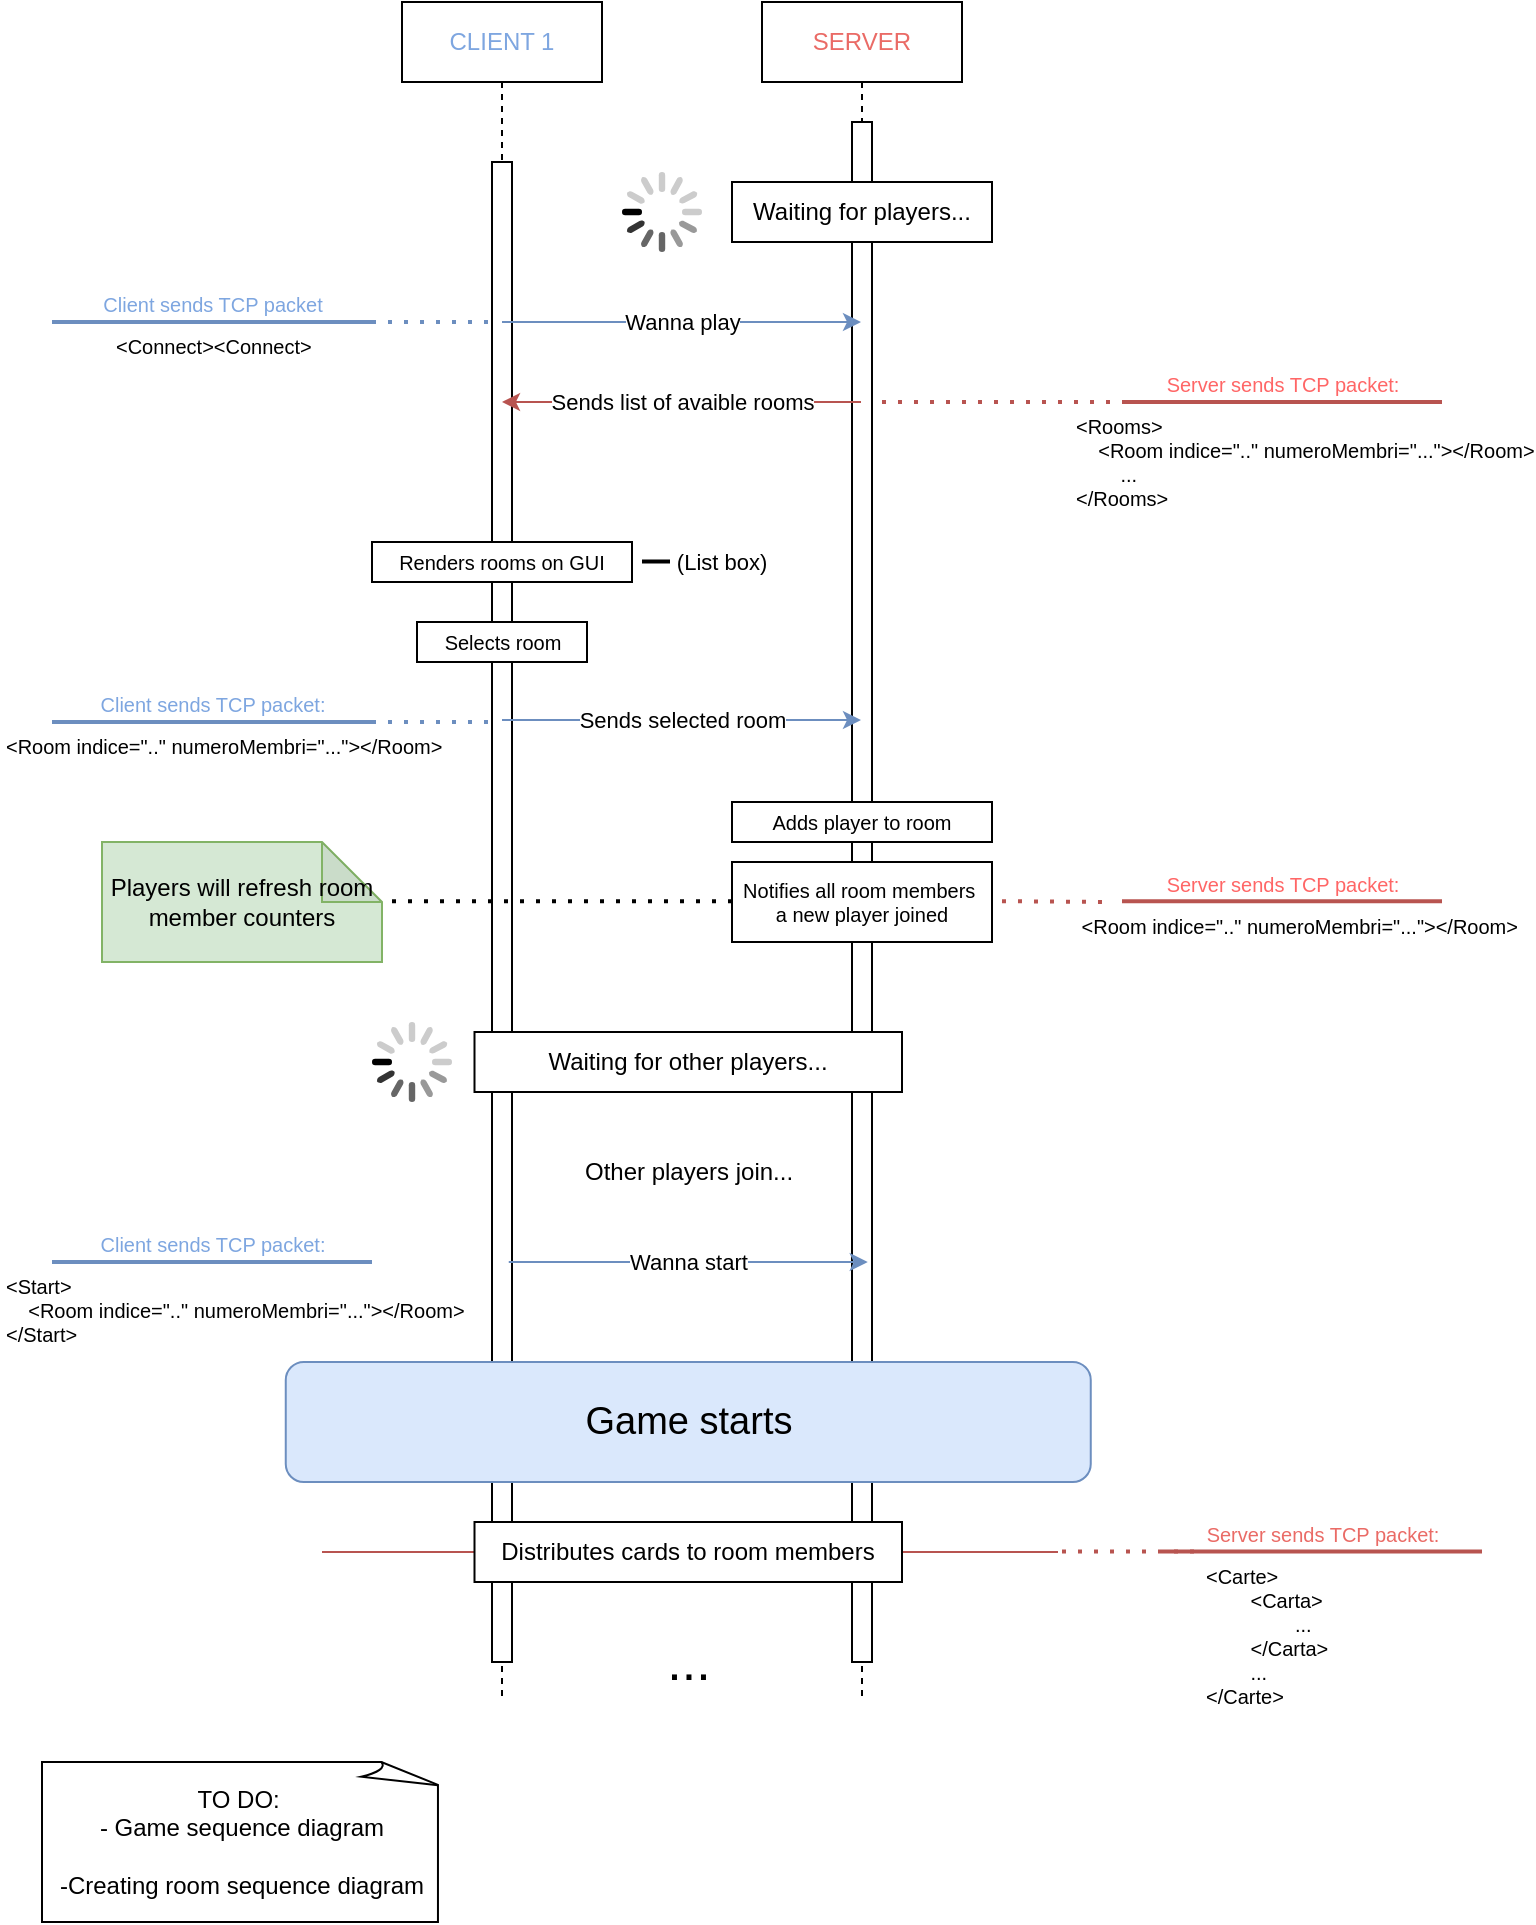 <mxfile version="22.1.2" type="github">
  <diagram name="Page-1" id="2YBvvXClWsGukQMizWep">
    <mxGraphModel dx="1050" dy="623" grid="1" gridSize="10" guides="1" tooltips="1" connect="1" arrows="1" fold="1" page="1" pageScale="1" pageWidth="850" pageHeight="1100" math="0" shadow="0">
      <root>
        <mxCell id="0" />
        <mxCell id="1" parent="0" />
        <mxCell id="g_tPpGAOfdIyaXea1qWz-1" value="&lt;font color=&quot;#7ea6e0&quot;&gt;CLIENT 1&lt;/font&gt;" style="shape=umlLifeline;perimeter=lifelinePerimeter;whiteSpace=wrap;html=1;container=0;dropTarget=0;collapsible=0;recursiveResize=0;outlineConnect=0;portConstraint=eastwest;newEdgeStyle={&quot;edgeStyle&quot;:&quot;elbowEdgeStyle&quot;,&quot;elbow&quot;:&quot;vertical&quot;,&quot;curved&quot;:0,&quot;rounded&quot;:0};" parent="1" vertex="1">
          <mxGeometry x="210" y="30" width="100" height="850" as="geometry" />
        </mxCell>
        <mxCell id="g_tPpGAOfdIyaXea1qWz-2" value="" style="html=1;points=[];perimeter=orthogonalPerimeter;outlineConnect=0;targetShapes=umlLifeline;portConstraint=eastwest;newEdgeStyle={&quot;edgeStyle&quot;:&quot;elbowEdgeStyle&quot;,&quot;elbow&quot;:&quot;vertical&quot;,&quot;curved&quot;:0,&quot;rounded&quot;:0};" parent="g_tPpGAOfdIyaXea1qWz-1" vertex="1">
          <mxGeometry x="45" y="80" width="10" height="750" as="geometry" />
        </mxCell>
        <mxCell id="g_tPpGAOfdIyaXea1qWz-3" value="&lt;font color=&quot;#ea6b66&quot;&gt;SERVER&lt;/font&gt;" style="shape=umlLifeline;perimeter=lifelinePerimeter;whiteSpace=wrap;html=1;container=0;dropTarget=0;collapsible=0;recursiveResize=0;outlineConnect=0;portConstraint=eastwest;newEdgeStyle={&quot;edgeStyle&quot;:&quot;elbowEdgeStyle&quot;,&quot;elbow&quot;:&quot;vertical&quot;,&quot;curved&quot;:0,&quot;rounded&quot;:0};" parent="1" vertex="1">
          <mxGeometry x="390" y="30" width="100" height="850" as="geometry" />
        </mxCell>
        <mxCell id="g_tPpGAOfdIyaXea1qWz-4" value="" style="html=1;points=[];perimeter=orthogonalPerimeter;outlineConnect=0;targetShapes=umlLifeline;portConstraint=eastwest;newEdgeStyle={&quot;edgeStyle&quot;:&quot;elbowEdgeStyle&quot;,&quot;elbow&quot;:&quot;vertical&quot;,&quot;curved&quot;:0,&quot;rounded&quot;:0};" parent="g_tPpGAOfdIyaXea1qWz-3" vertex="1">
          <mxGeometry x="45" y="60" width="10" height="770" as="geometry" />
        </mxCell>
        <mxCell id="g_tPpGAOfdIyaXea1qWz-5" value="Waiting for players..." style="html=1;dropTarget=0;whiteSpace=wrap;" parent="1" vertex="1">
          <mxGeometry x="375" y="120" width="130" height="30" as="geometry" />
        </mxCell>
        <mxCell id="g_tPpGAOfdIyaXea1qWz-18" value="" style="html=1;verticalLabelPosition=bottom;labelBackgroundColor=#ffffff;verticalAlign=top;shadow=0;dashed=0;strokeWidth=2;shape=mxgraph.ios7.misc.loading_circle;" parent="1" vertex="1">
          <mxGeometry x="320" y="115" width="40" height="40" as="geometry" />
        </mxCell>
        <mxCell id="g_tPpGAOfdIyaXea1qWz-20" value="&lt;font style=&quot;font-size: 19px;&quot;&gt;Game starts&lt;/font&gt;" style="rounded=1;whiteSpace=wrap;html=1;fillColor=#dae8fc;strokeColor=#6c8ebf;" parent="1" vertex="1">
          <mxGeometry x="151.88" y="710" width="402.5" height="60" as="geometry" />
        </mxCell>
        <mxCell id="g_tPpGAOfdIyaXea1qWz-21" value="&lt;font color=&quot;#ff6666&quot;&gt;Server sends TCP packet:&lt;/font&gt;" style="verticalAlign=bottom;html=1;endArrow=none;edgeStyle=none;labelBackgroundColor=none;fontSize=10;strokeWidth=2;rounded=0;fillColor=#f8cecc;strokeColor=#b85450;" parent="1" edge="1">
          <mxGeometry relative="1" as="geometry">
            <mxPoint x="570" y="230" as="sourcePoint" />
            <mxPoint x="730" y="230" as="targetPoint" />
          </mxGeometry>
        </mxCell>
        <mxCell id="g_tPpGAOfdIyaXea1qWz-22" value="&amp;lt;Rooms&amp;gt;&lt;br&gt;&lt;span style=&quot;&quot;&gt;&lt;span style=&quot;white-space: pre;&quot;&gt;&amp;nbsp;&amp;nbsp;&amp;nbsp;&amp;nbsp;&lt;/span&gt;&lt;/span&gt;&amp;lt;Room indice=&quot;..&quot; numeroMembri=&quot;...&quot;&amp;gt;&amp;lt;/Room&amp;gt;&lt;br&gt;&lt;span style=&quot;white-space: pre;&quot;&gt;&#x9;&lt;/span&gt;...&lt;br&gt;&amp;lt;/Rooms&amp;gt;" style="resizable=0;html=1;align=left;verticalAlign=top;labelBackgroundColor=none;fontSize=10;" parent="g_tPpGAOfdIyaXea1qWz-21" connectable="0" vertex="1">
          <mxGeometry x="-1" relative="1" as="geometry">
            <mxPoint x="-25" as="offset" />
          </mxGeometry>
        </mxCell>
        <mxCell id="g_tPpGAOfdIyaXea1qWz-23" value="TO DO:&amp;nbsp;&lt;br&gt;- Game sequence diagram&lt;br&gt;&lt;br&gt;-Creating room sequence diagram" style="whiteSpace=wrap;html=1;shape=mxgraph.basic.document" parent="1" vertex="1">
          <mxGeometry x="30" y="910" width="200" height="80" as="geometry" />
        </mxCell>
        <mxCell id="g_tPpGAOfdIyaXea1qWz-24" value="" style="endArrow=none;dashed=1;html=1;dashPattern=1 3;strokeWidth=2;rounded=0;fillColor=#f8cecc;strokeColor=#b85450;" parent="1" edge="1">
          <mxGeometry width="50" height="50" relative="1" as="geometry">
            <mxPoint x="450" y="230" as="sourcePoint" />
            <mxPoint x="570" y="230" as="targetPoint" />
          </mxGeometry>
        </mxCell>
        <mxCell id="g_tPpGAOfdIyaXea1qWz-25" value="&lt;font color=&quot;#ea6b66&quot;&gt;Server sends TCP packet:&lt;/font&gt;" style="verticalAlign=bottom;html=1;endArrow=none;edgeStyle=none;labelBackgroundColor=none;fontSize=10;strokeWidth=2;rounded=0;fillColor=#f8cecc;strokeColor=#b85450;" parent="1" edge="1">
          <mxGeometry relative="1" as="geometry">
            <mxPoint x="590" y="804.74" as="sourcePoint" />
            <mxPoint x="750" y="804.74" as="targetPoint" />
          </mxGeometry>
        </mxCell>
        <mxCell id="g_tPpGAOfdIyaXea1qWz-26" value="&amp;lt;Carte&amp;gt;&lt;br&gt;&lt;span style=&quot;white-space: pre;&quot;&gt;&#x9;&lt;/span&gt;&amp;lt;Carta&amp;gt;&lt;br&gt;&lt;span style=&quot;white-space: pre;&quot;&gt;&#x9;&lt;span style=&quot;white-space: pre;&quot;&gt;&#x9;&lt;/span&gt;.&lt;/span&gt;..&lt;br&gt;&lt;span style=&quot;white-space: pre;&quot;&gt;&#x9;&lt;/span&gt;&amp;lt;/Carta&amp;gt;&lt;br&gt;&lt;span style=&quot;white-space: pre;&quot;&gt;&#x9;&lt;/span&gt;...&lt;br&gt;&amp;lt;/Carte&amp;gt;" style="resizable=0;html=1;align=left;verticalAlign=top;labelBackgroundColor=none;fontSize=10;" parent="g_tPpGAOfdIyaXea1qWz-25" connectable="0" vertex="1">
          <mxGeometry x="-1" relative="1" as="geometry">
            <mxPoint x="20" as="offset" />
          </mxGeometry>
        </mxCell>
        <mxCell id="g_tPpGAOfdIyaXea1qWz-27" value="" style="endArrow=none;dashed=1;html=1;dashPattern=1 3;strokeWidth=2;rounded=0;fillColor=#f8cecc;strokeColor=#b85450;" parent="1" edge="1">
          <mxGeometry width="50" height="50" relative="1" as="geometry">
            <mxPoint x="540" y="804.74" as="sourcePoint" />
            <mxPoint x="610" y="804.74" as="targetPoint" />
          </mxGeometry>
        </mxCell>
        <mxCell id="g_tPpGAOfdIyaXea1qWz-29" value="Wanna play" style="endArrow=classic;html=1;rounded=0;fillColor=#dae8fc;strokeColor=#6c8ebf;" parent="1" edge="1">
          <mxGeometry width="50" height="50" relative="1" as="geometry">
            <mxPoint x="260" y="190" as="sourcePoint" />
            <mxPoint x="439.5" y="190" as="targetPoint" />
          </mxGeometry>
        </mxCell>
        <mxCell id="g_tPpGAOfdIyaXea1qWz-30" value="Sends list of avaible rooms" style="endArrow=classic;html=1;rounded=0;fillColor=#f8cecc;strokeColor=#b85450;" parent="1" edge="1">
          <mxGeometry width="50" height="50" relative="1" as="geometry">
            <mxPoint x="439.5" y="230" as="sourcePoint" />
            <mxPoint x="260" y="230" as="targetPoint" />
          </mxGeometry>
        </mxCell>
        <mxCell id="g_tPpGAOfdIyaXea1qWz-36" value="Renders rooms on GUI" style="html=1;dropTarget=0;whiteSpace=wrap;fontSize=10;" parent="1" vertex="1">
          <mxGeometry x="195" y="300" width="130" height="20" as="geometry" />
        </mxCell>
        <mxCell id="g_tPpGAOfdIyaXea1qWz-37" value="" style="verticalAlign=bottom;html=1;endArrow=none;edgeStyle=none;labelBackgroundColor=none;fontSize=10;strokeWidth=2;rounded=0;" parent="1" edge="1">
          <mxGeometry relative="1" as="geometry">
            <mxPoint x="380" y="309.72" as="sourcePoint" />
            <mxPoint x="330" y="309.72" as="targetPoint" />
          </mxGeometry>
        </mxCell>
        <mxCell id="g_tPpGAOfdIyaXea1qWz-40" value="&amp;nbsp;(List box)" style="edgeLabel;html=1;align=center;verticalAlign=middle;resizable=0;points=[];" parent="g_tPpGAOfdIyaXea1qWz-37" vertex="1" connectable="0">
          <mxGeometry x="0.083" y="1" relative="1" as="geometry">
            <mxPoint x="15" y="-1" as="offset" />
          </mxGeometry>
        </mxCell>
        <mxCell id="g_tPpGAOfdIyaXea1qWz-42" value="&lt;font style=&quot;font-size: 10px;&quot;&gt;Selects room&lt;/font&gt;" style="html=1;dropTarget=0;whiteSpace=wrap;" parent="1" vertex="1">
          <mxGeometry x="217.5" y="340" width="85" height="20" as="geometry" />
        </mxCell>
        <mxCell id="g_tPpGAOfdIyaXea1qWz-46" value="Sends selected room" style="endArrow=classic;html=1;rounded=0;fillColor=#dae8fc;strokeColor=#6c8ebf;" parent="1" edge="1">
          <mxGeometry width="50" height="50" relative="1" as="geometry">
            <mxPoint x="260" y="389" as="sourcePoint" />
            <mxPoint x="439.5" y="389" as="targetPoint" />
          </mxGeometry>
        </mxCell>
        <mxCell id="g_tPpGAOfdIyaXea1qWz-50" value="&lt;font&gt;Client sends TCP packet:&lt;/font&gt;" style="verticalAlign=bottom;html=1;endArrow=none;edgeStyle=none;labelBackgroundColor=none;fontSize=10;strokeWidth=2;rounded=0;fillColor=#dae8fc;strokeColor=#6c8ebf;fontColor=#7EA6E0;" parent="1" edge="1">
          <mxGeometry relative="1" as="geometry">
            <mxPoint x="35" y="390" as="sourcePoint" />
            <mxPoint x="195" y="390" as="targetPoint" />
          </mxGeometry>
        </mxCell>
        <mxCell id="g_tPpGAOfdIyaXea1qWz-51" value="&amp;lt;Room indice=&quot;..&quot; numeroMembri=&quot;...&quot;&amp;gt;&amp;lt;/Room&amp;gt;" style="resizable=0;html=1;align=left;verticalAlign=top;labelBackgroundColor=none;fontSize=10;" parent="g_tPpGAOfdIyaXea1qWz-50" connectable="0" vertex="1">
          <mxGeometry x="-1" relative="1" as="geometry">
            <mxPoint x="-25" as="offset" />
          </mxGeometry>
        </mxCell>
        <mxCell id="g_tPpGAOfdIyaXea1qWz-52" value="" style="endArrow=none;dashed=1;html=1;dashPattern=1 3;strokeWidth=2;rounded=0;fillColor=#dae8fc;strokeColor=#6c8ebf;" parent="1" edge="1">
          <mxGeometry width="50" height="50" relative="1" as="geometry">
            <mxPoint x="195" y="390" as="sourcePoint" />
            <mxPoint x="255" y="390" as="targetPoint" />
          </mxGeometry>
        </mxCell>
        <mxCell id="g_tPpGAOfdIyaXea1qWz-57" value="Adds player to room" style="html=1;dropTarget=0;whiteSpace=wrap;fontSize=10;" parent="1" vertex="1">
          <mxGeometry x="375" y="430" width="130" height="20" as="geometry" />
        </mxCell>
        <mxCell id="g_tPpGAOfdIyaXea1qWz-60" value="Waiting for other players..." style="html=1;dropTarget=0;whiteSpace=wrap;" parent="1" vertex="1">
          <mxGeometry x="246.25" y="545" width="213.75" height="30" as="geometry" />
        </mxCell>
        <mxCell id="g_tPpGAOfdIyaXea1qWz-61" value="" style="html=1;verticalLabelPosition=bottom;labelBackgroundColor=#ffffff;verticalAlign=top;shadow=0;dashed=0;strokeWidth=2;shape=mxgraph.ios7.misc.loading_circle;" parent="1" vertex="1">
          <mxGeometry x="195" y="540" width="40" height="40" as="geometry" />
        </mxCell>
        <mxCell id="g_tPpGAOfdIyaXea1qWz-63" value="Notifies all room members&amp;nbsp;&lt;br&gt;a new player joined" style="html=1;dropTarget=0;whiteSpace=wrap;fontSize=10;" parent="1" vertex="1">
          <mxGeometry x="375" y="460" width="130" height="40" as="geometry" />
        </mxCell>
        <mxCell id="g_tPpGAOfdIyaXea1qWz-66" value="&lt;font color=&quot;#ff6666&quot;&gt;Server sends TCP packet:&lt;/font&gt;" style="verticalAlign=bottom;html=1;endArrow=none;edgeStyle=none;labelBackgroundColor=none;fontSize=10;strokeWidth=2;rounded=0;fillColor=#f8cecc;strokeColor=#b85450;" parent="1" edge="1">
          <mxGeometry relative="1" as="geometry">
            <mxPoint x="570" y="479.58" as="sourcePoint" />
            <mxPoint x="730" y="479.58" as="targetPoint" />
          </mxGeometry>
        </mxCell>
        <mxCell id="g_tPpGAOfdIyaXea1qWz-67" value="&lt;span style=&quot;&quot;&gt;&lt;span style=&quot;white-space: pre;&quot;&gt;&amp;nbsp;&lt;/span&gt;&lt;/span&gt;&amp;lt;Room indice=&quot;..&quot; numeroMembri=&quot;...&quot;&amp;gt;&amp;lt;/Room&amp;gt;" style="resizable=0;html=1;align=left;verticalAlign=top;labelBackgroundColor=none;fontSize=10;" parent="g_tPpGAOfdIyaXea1qWz-66" connectable="0" vertex="1">
          <mxGeometry x="-1" relative="1" as="geometry">
            <mxPoint x="-25" as="offset" />
          </mxGeometry>
        </mxCell>
        <mxCell id="g_tPpGAOfdIyaXea1qWz-69" value="" style="endArrow=none;dashed=1;html=1;dashPattern=1 3;strokeWidth=2;rounded=0;fillColor=#f8cecc;strokeColor=#b85450;" parent="1" edge="1">
          <mxGeometry width="50" height="50" relative="1" as="geometry">
            <mxPoint x="510" y="479.58" as="sourcePoint" />
            <mxPoint x="560" y="480" as="targetPoint" />
          </mxGeometry>
        </mxCell>
        <mxCell id="g_tPpGAOfdIyaXea1qWz-81" value="" style="endArrow=none;dashed=1;html=1;dashPattern=1 3;strokeWidth=2;rounded=0;" parent="1" edge="1">
          <mxGeometry width="50" height="50" relative="1" as="geometry">
            <mxPoint x="205" y="479.58" as="sourcePoint" />
            <mxPoint x="375" y="479.58" as="targetPoint" />
          </mxGeometry>
        </mxCell>
        <mxCell id="g_tPpGAOfdIyaXea1qWz-84" value="Players will refresh room member counters" style="shape=note;whiteSpace=wrap;html=1;backgroundOutline=1;darkOpacity=0.05;fillColor=#d5e8d4;strokeColor=#82b366;" parent="1" vertex="1">
          <mxGeometry x="60" y="450" width="140" height="60" as="geometry" />
        </mxCell>
        <mxCell id="g_tPpGAOfdIyaXea1qWz-87" value="Other players join..." style="text;html=1;align=center;verticalAlign=middle;resizable=0;points=[];autosize=1;strokeColor=none;fillColor=none;" parent="1" vertex="1">
          <mxGeometry x="288.13" y="600" width="130" height="30" as="geometry" />
        </mxCell>
        <mxCell id="g_tPpGAOfdIyaXea1qWz-88" value="Wanna start" style="endArrow=classic;html=1;rounded=0;fillColor=#dae8fc;strokeColor=#6c8ebf;" parent="1" edge="1">
          <mxGeometry width="50" height="50" relative="1" as="geometry">
            <mxPoint x="263.38" y="660" as="sourcePoint" />
            <mxPoint x="442.88" y="660" as="targetPoint" />
          </mxGeometry>
        </mxCell>
        <mxCell id="g_tPpGAOfdIyaXea1qWz-91" value="&lt;font&gt;Client sends TCP packet:&lt;/font&gt;" style="verticalAlign=bottom;html=1;endArrow=none;edgeStyle=none;labelBackgroundColor=none;fontSize=10;strokeWidth=2;rounded=0;fillColor=#dae8fc;strokeColor=#6c8ebf;fontColor=#7EA6E0;" parent="1" edge="1">
          <mxGeometry relative="1" as="geometry">
            <mxPoint x="35" y="660" as="sourcePoint" />
            <mxPoint x="195" y="660" as="targetPoint" />
          </mxGeometry>
        </mxCell>
        <mxCell id="g_tPpGAOfdIyaXea1qWz-92" value="&amp;lt;Start&amp;gt;&lt;br&gt;&lt;span style=&quot;&quot;&gt;&lt;span style=&quot;white-space: pre;&quot;&gt;&amp;nbsp;&amp;nbsp;&amp;nbsp;&amp;nbsp;&lt;/span&gt;&lt;/span&gt;&amp;lt;Room indice=&quot;..&quot; numeroMembri=&quot;...&quot;&amp;gt;&amp;lt;/Room&amp;gt;&lt;br&gt;&amp;lt;/Start&amp;gt;" style="resizable=0;html=1;align=left;verticalAlign=top;labelBackgroundColor=none;fontSize=10;" parent="g_tPpGAOfdIyaXea1qWz-91" connectable="0" vertex="1">
          <mxGeometry x="-1" relative="1" as="geometry">
            <mxPoint x="-25" as="offset" />
          </mxGeometry>
        </mxCell>
        <mxCell id="g_tPpGAOfdIyaXea1qWz-93" value="&lt;font&gt;Client sends TCP packet&lt;/font&gt;" style="verticalAlign=bottom;html=1;endArrow=none;edgeStyle=none;labelBackgroundColor=none;fontSize=10;strokeWidth=2;rounded=0;fillColor=#dae8fc;strokeColor=#6c8ebf;fontColor=#7EA6E0;" parent="1" edge="1">
          <mxGeometry relative="1" as="geometry">
            <mxPoint x="35" y="190" as="sourcePoint" />
            <mxPoint x="195" y="190" as="targetPoint" />
          </mxGeometry>
        </mxCell>
        <mxCell id="g_tPpGAOfdIyaXea1qWz-94" value="&amp;lt;Connect&amp;gt;&amp;lt;Connect&amp;gt;" style="resizable=0;html=1;align=left;verticalAlign=top;labelBackgroundColor=none;fontSize=10;" parent="g_tPpGAOfdIyaXea1qWz-93" connectable="0" vertex="1">
          <mxGeometry x="-1" relative="1" as="geometry">
            <mxPoint x="30" as="offset" />
          </mxGeometry>
        </mxCell>
        <mxCell id="g_tPpGAOfdIyaXea1qWz-96" value="" style="endArrow=none;dashed=1;html=1;dashPattern=1 3;strokeWidth=2;rounded=0;fillColor=#dae8fc;strokeColor=#6c8ebf;" parent="1" edge="1">
          <mxGeometry width="50" height="50" relative="1" as="geometry">
            <mxPoint x="195" y="190" as="sourcePoint" />
            <mxPoint x="255" y="190" as="targetPoint" />
          </mxGeometry>
        </mxCell>
        <mxCell id="g_tPpGAOfdIyaXea1qWz-97" value="" style="endArrow=none;html=1;rounded=0;fillColor=#f8cecc;strokeColor=#b85450;" parent="1" source="g_tPpGAOfdIyaXea1qWz-98" edge="1">
          <mxGeometry width="50" height="50" relative="1" as="geometry">
            <mxPoint x="168.38" y="790" as="sourcePoint" />
            <mxPoint x="538" y="805" as="targetPoint" />
          </mxGeometry>
        </mxCell>
        <mxCell id="g_tPpGAOfdIyaXea1qWz-100" value="" style="endArrow=none;html=1;rounded=0;fillColor=#f8cecc;strokeColor=#b85450;" parent="1" target="g_tPpGAOfdIyaXea1qWz-98" edge="1">
          <mxGeometry width="50" height="50" relative="1" as="geometry">
            <mxPoint x="170" y="805" as="sourcePoint" />
            <mxPoint x="537.88" y="790" as="targetPoint" />
          </mxGeometry>
        </mxCell>
        <mxCell id="g_tPpGAOfdIyaXea1qWz-98" value="Distributes cards to room members" style="html=1;dropTarget=0;whiteSpace=wrap;" parent="1" vertex="1">
          <mxGeometry x="246.25" y="790" width="213.75" height="30" as="geometry" />
        </mxCell>
        <mxCell id="g_tPpGAOfdIyaXea1qWz-101" value="..." style="text;html=1;align=center;verticalAlign=middle;resizable=0;points=[];autosize=1;strokeColor=none;fillColor=none;fontSize=26;" parent="1" vertex="1">
          <mxGeometry x="328.13" y="840" width="50" height="40" as="geometry" />
        </mxCell>
      </root>
    </mxGraphModel>
  </diagram>
</mxfile>

